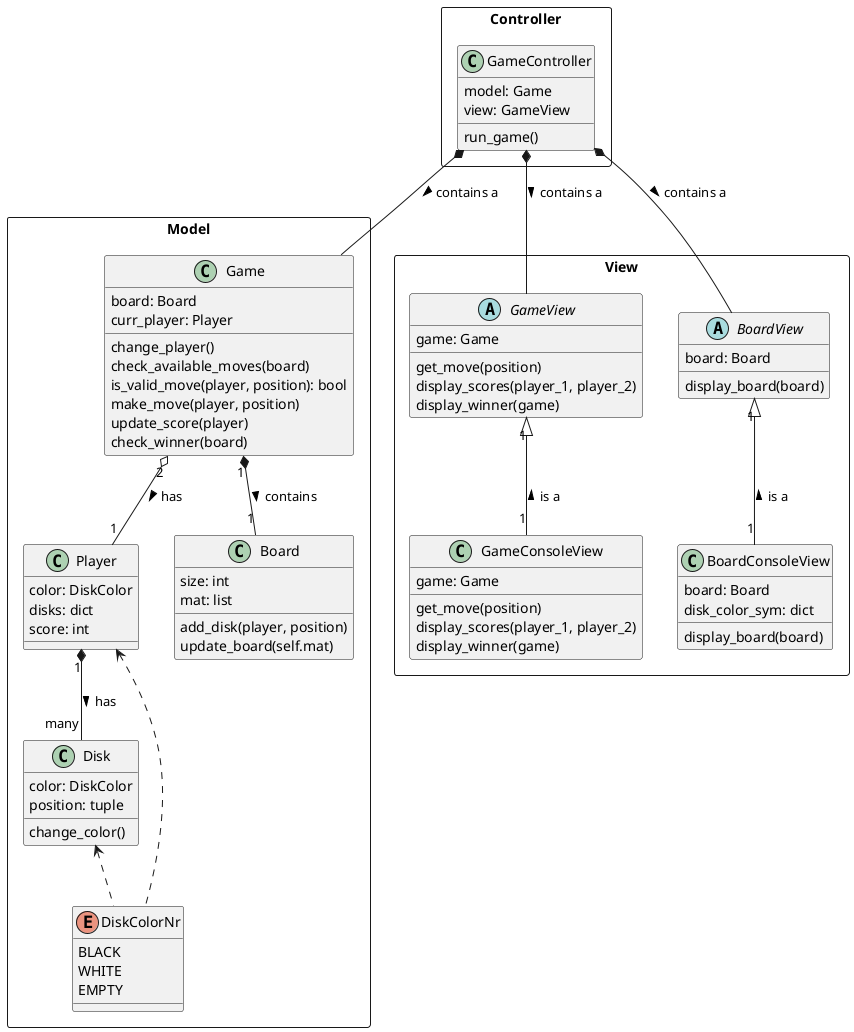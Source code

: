 @startuml Reversi

package Model <<rectangle>> {

    class Game{
        board: Board
        curr_player: Player
        change_player()
        check_available_moves(board)
        is_valid_move(player, position): bool
        make_move(player, position)
        update_score(player)
        check_winner(board)
    }

    class Disk{
        color: DiskColor
        position: tuple
        change_color()        
    }

    class Player{
        color: DiskColor
        disks: dict
        score: int
    }
    
    class Board {
        size: int        
        mat: list
        add_disk(player, position)
        update_board(self.mat)
    }

    enum DiskColorNr {
        BLACK
        WHITE 
        EMPTY
    }
}

Game "1" *-- "1" Board : contains >
Game "2" o-- "1" Player : has >
Player "1" *-- "many" Disk : has >
Player <.. DiskColorNr
Disk <.. DiskColorNr



package View <<rectangle>> {
    abstract GameView {
        game: Game        
        get_move(position)
        display_scores(player_1, player_2)
        display_winner(game)
    }

    class GameConsoleView {
        game: Game        
        get_move(position)
        display_scores(player_1, player_2)
        display_winner(game)
    }

    abstract BoardView {
        board: Board
        display_board(board)
    }

    class BoardConsoleView {
        board: Board
        disk_color_sym: dict
        display_board(board)
    }   

}

GameView "1" <|-- "1" GameConsoleView : < is a
BoardView "1" <|-- "1" BoardConsoleView  : < is a



package Controller <<rectangle>> {
    class GameController {
        model: Game
        view: GameView
        run_game()
    }
}

GameController *-- Game : contains a >
GameController *-- GameView : contains a >
GameController *-- BoardView : contains a >

@enduml